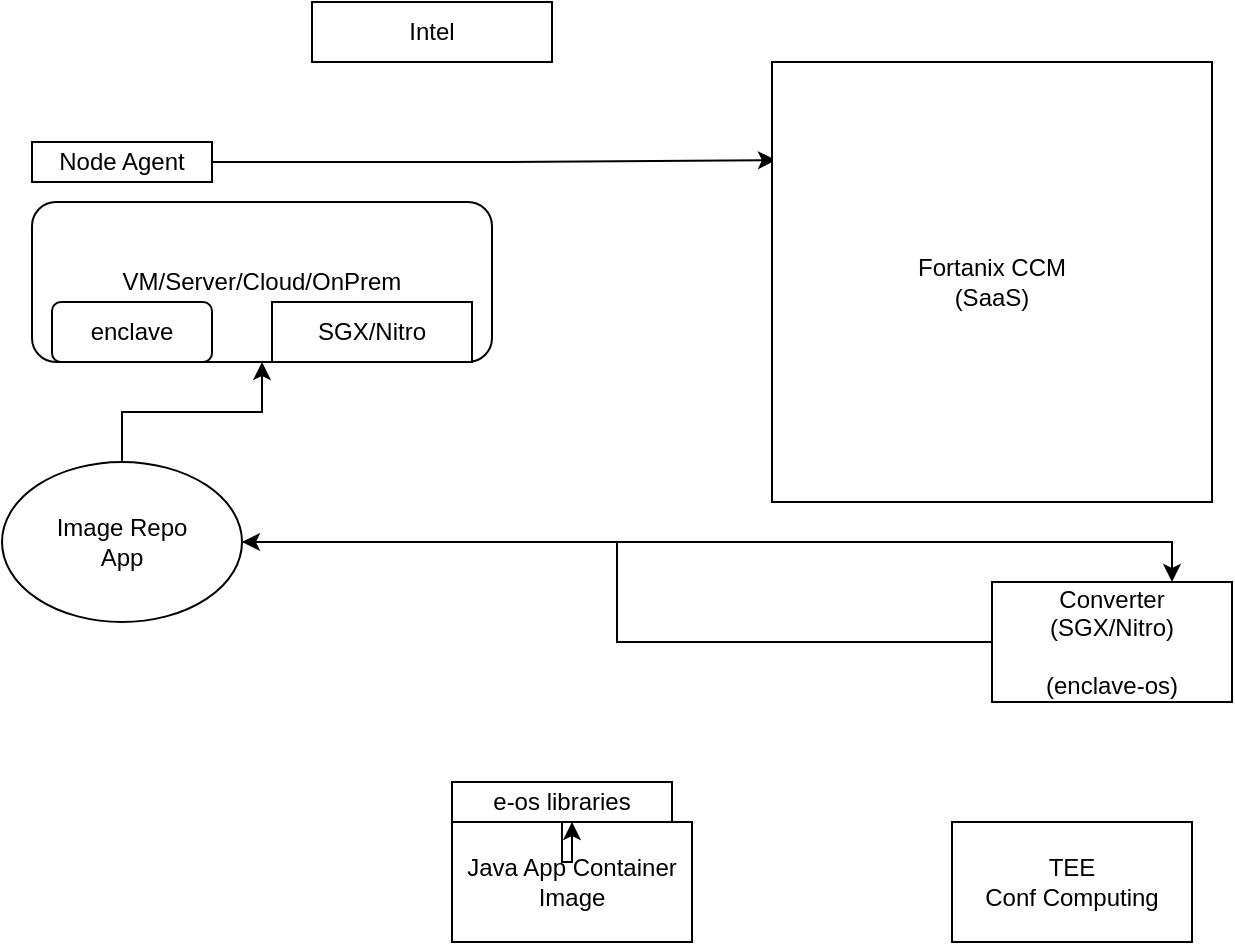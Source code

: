 <mxfile version="17.4.5" type="github"><diagram id="HoIA2LfBqonXL6bvdE6D" name="Page-1"><mxGraphModel dx="1329" dy="802" grid="1" gridSize="10" guides="1" tooltips="1" connect="1" arrows="1" fold="1" page="1" pageScale="1" pageWidth="850" pageHeight="1100" math="0" shadow="0"><root><mxCell id="0"/><mxCell id="1" parent="0"/><mxCell id="UKL31oAv0IJkovOVms-Z-1" value="VM/Server/Cloud/OnPrem" style="rounded=1;whiteSpace=wrap;html=1;" vertex="1" parent="1"><mxGeometry x="40" y="110" width="230" height="80" as="geometry"/></mxCell><mxCell id="UKL31oAv0IJkovOVms-Z-6" style="edgeStyle=orthogonalEdgeStyle;rounded=0;orthogonalLoop=1;jettySize=auto;html=1;entryX=0.009;entryY=0.223;entryDx=0;entryDy=0;entryPerimeter=0;" edge="1" parent="1" source="UKL31oAv0IJkovOVms-Z-2" target="UKL31oAv0IJkovOVms-Z-5"><mxGeometry relative="1" as="geometry"/></mxCell><mxCell id="UKL31oAv0IJkovOVms-Z-2" value="Node Agent" style="rounded=0;whiteSpace=wrap;html=1;" vertex="1" parent="1"><mxGeometry x="40" y="80" width="90" height="20" as="geometry"/></mxCell><mxCell id="UKL31oAv0IJkovOVms-Z-3" value="SGX/Nitro" style="rounded=0;whiteSpace=wrap;html=1;" vertex="1" parent="1"><mxGeometry x="160" y="160" width="100" height="30" as="geometry"/></mxCell><mxCell id="UKL31oAv0IJkovOVms-Z-5" value="Fortanix CCM&lt;br&gt;(SaaS)" style="whiteSpace=wrap;html=1;aspect=fixed;" vertex="1" parent="1"><mxGeometry x="410" y="40" width="220" height="220" as="geometry"/></mxCell><mxCell id="UKL31oAv0IJkovOVms-Z-9" style="edgeStyle=orthogonalEdgeStyle;rounded=0;orthogonalLoop=1;jettySize=auto;html=1;entryX=1;entryY=0.5;entryDx=0;entryDy=0;" edge="1" parent="1" source="UKL31oAv0IJkovOVms-Z-7" target="UKL31oAv0IJkovOVms-Z-8"><mxGeometry relative="1" as="geometry"/></mxCell><mxCell id="UKL31oAv0IJkovOVms-Z-7" value="Converter&lt;br&gt;(SGX/Nitro)&lt;br&gt;&lt;br&gt;(enclave-os)" style="rounded=0;whiteSpace=wrap;html=1;" vertex="1" parent="1"><mxGeometry x="520" y="300" width="120" height="60" as="geometry"/></mxCell><mxCell id="UKL31oAv0IJkovOVms-Z-10" style="edgeStyle=orthogonalEdgeStyle;rounded=0;orthogonalLoop=1;jettySize=auto;html=1;entryX=0.75;entryY=0;entryDx=0;entryDy=0;" edge="1" parent="1" source="UKL31oAv0IJkovOVms-Z-8" target="UKL31oAv0IJkovOVms-Z-7"><mxGeometry relative="1" as="geometry"/></mxCell><mxCell id="UKL31oAv0IJkovOVms-Z-11" style="edgeStyle=orthogonalEdgeStyle;rounded=0;orthogonalLoop=1;jettySize=auto;html=1;" edge="1" parent="1" source="UKL31oAv0IJkovOVms-Z-8" target="UKL31oAv0IJkovOVms-Z-1"><mxGeometry relative="1" as="geometry"/></mxCell><mxCell id="UKL31oAv0IJkovOVms-Z-8" value="Image Repo&lt;br&gt;App" style="ellipse;whiteSpace=wrap;html=1;" vertex="1" parent="1"><mxGeometry x="25" y="240" width="120" height="80" as="geometry"/></mxCell><mxCell id="UKL31oAv0IJkovOVms-Z-12" value="Java App Container Image" style="rounded=0;whiteSpace=wrap;html=1;" vertex="1" parent="1"><mxGeometry x="250" y="420" width="120" height="60" as="geometry"/></mxCell><mxCell id="UKL31oAv0IJkovOVms-Z-17" value="" style="edgeStyle=orthogonalEdgeStyle;rounded=0;orthogonalLoop=1;jettySize=auto;html=1;" edge="1" parent="1" source="UKL31oAv0IJkovOVms-Z-13" target="UKL31oAv0IJkovOVms-Z-12"><mxGeometry relative="1" as="geometry"/></mxCell><mxCell id="UKL31oAv0IJkovOVms-Z-13" value="e-os libraries" style="rounded=0;whiteSpace=wrap;html=1;" vertex="1" parent="1"><mxGeometry x="250" y="400" width="110" height="20" as="geometry"/></mxCell><mxCell id="UKL31oAv0IJkovOVms-Z-14" value="Intel" style="rounded=0;whiteSpace=wrap;html=1;" vertex="1" parent="1"><mxGeometry x="180" y="10" width="120" height="30" as="geometry"/></mxCell><mxCell id="UKL31oAv0IJkovOVms-Z-15" value="TEE&lt;br&gt;Conf Computing" style="rounded=0;whiteSpace=wrap;html=1;" vertex="1" parent="1"><mxGeometry x="500" y="420" width="120" height="60" as="geometry"/></mxCell><mxCell id="UKL31oAv0IJkovOVms-Z-16" value="enclave" style="rounded=1;whiteSpace=wrap;html=1;" vertex="1" parent="1"><mxGeometry x="50" y="160" width="80" height="30" as="geometry"/></mxCell></root></mxGraphModel></diagram></mxfile>